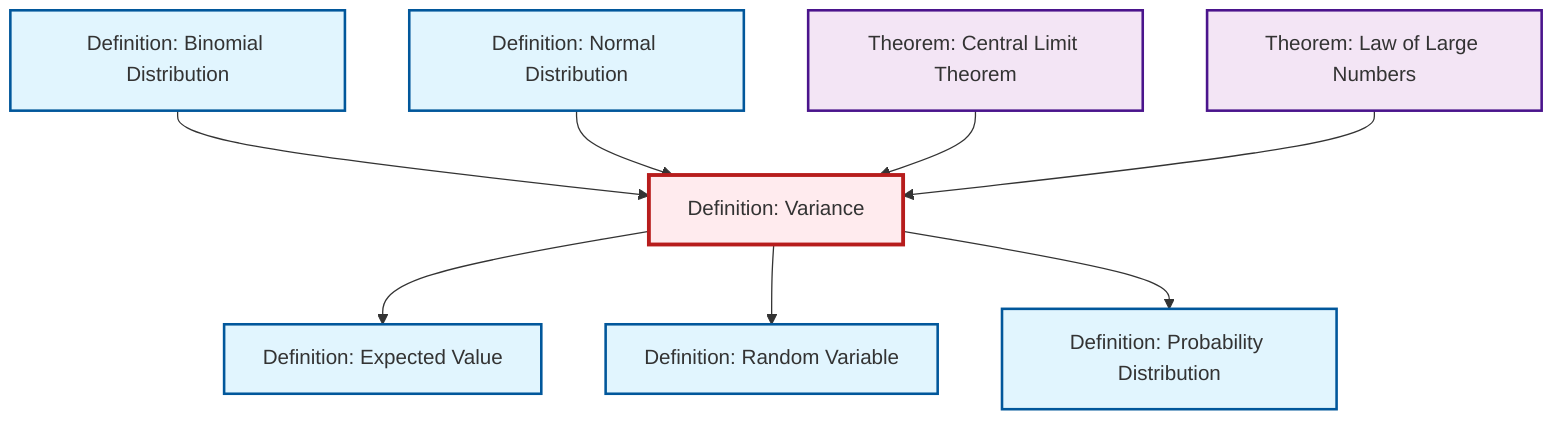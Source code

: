 graph TD
    classDef definition fill:#e1f5fe,stroke:#01579b,stroke-width:2px
    classDef theorem fill:#f3e5f5,stroke:#4a148c,stroke-width:2px
    classDef axiom fill:#fff3e0,stroke:#e65100,stroke-width:2px
    classDef example fill:#e8f5e9,stroke:#1b5e20,stroke-width:2px
    classDef current fill:#ffebee,stroke:#b71c1c,stroke-width:3px
    def-probability-distribution["Definition: Probability Distribution"]:::definition
    def-expectation["Definition: Expected Value"]:::definition
    def-random-variable["Definition: Random Variable"]:::definition
    def-binomial-distribution["Definition: Binomial Distribution"]:::definition
    thm-law-of-large-numbers["Theorem: Law of Large Numbers"]:::theorem
    def-normal-distribution["Definition: Normal Distribution"]:::definition
    thm-central-limit["Theorem: Central Limit Theorem"]:::theorem
    def-variance["Definition: Variance"]:::definition
    def-binomial-distribution --> def-variance
    def-normal-distribution --> def-variance
    def-variance --> def-expectation
    def-variance --> def-random-variable
    thm-central-limit --> def-variance
    thm-law-of-large-numbers --> def-variance
    def-variance --> def-probability-distribution
    class def-variance current
